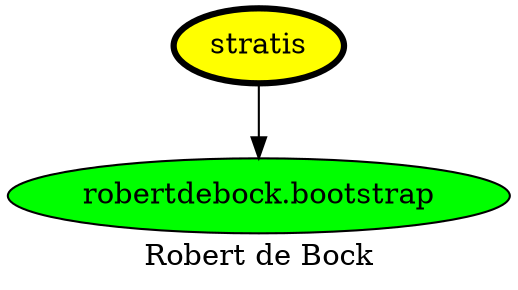 digraph PhiloDilemma {
  label = "Robert de Bock" ;
  overlap=false
  {
    "stratis" [fillcolor=yellow style=filled penwidth=3]
    "robertdebock.bootstrap" [fillcolor=green style=filled]
  }
  "stratis" -> "robertdebock.bootstrap"
}
